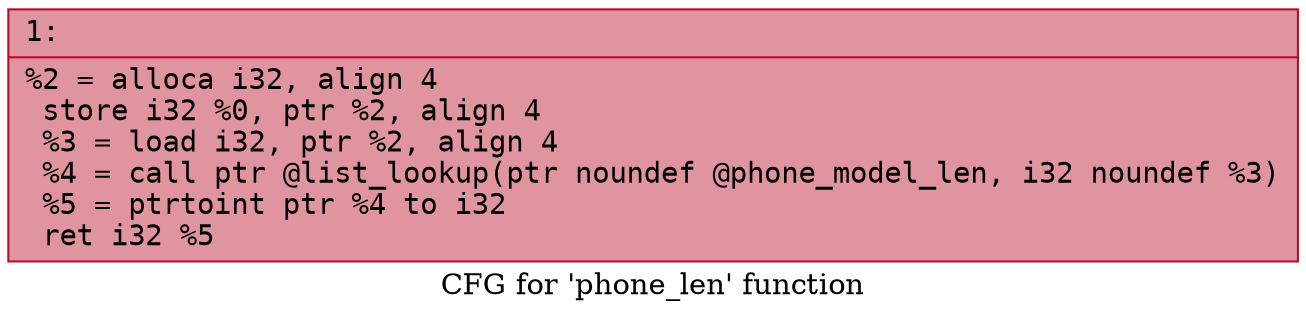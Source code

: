digraph "CFG for 'phone_len' function" {
	label="CFG for 'phone_len' function";

	Node0x6000012f69e0 [shape=record,color="#b70d28ff", style=filled, fillcolor="#b70d2870" fontname="Courier",label="{1:\l|  %2 = alloca i32, align 4\l  store i32 %0, ptr %2, align 4\l  %3 = load i32, ptr %2, align 4\l  %4 = call ptr @list_lookup(ptr noundef @phone_model_len, i32 noundef %3)\l  %5 = ptrtoint ptr %4 to i32\l  ret i32 %5\l}"];
}
